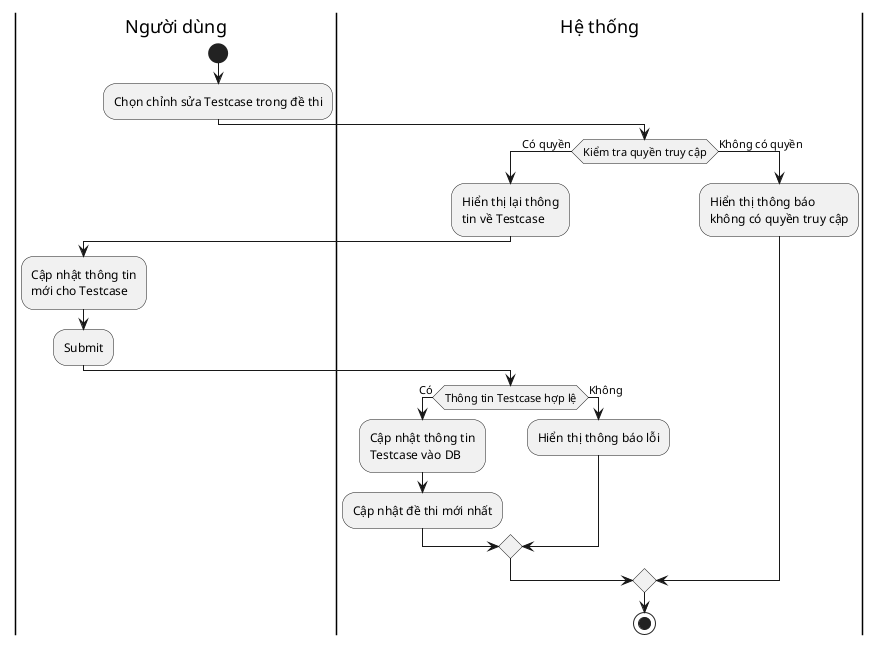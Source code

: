 @startuml
|Người dùng|
start
:Chọn chỉnh sửa Testcase trong đề thi;
|Hệ thống|
if (Kiểm tra quyền truy cập) then (Có quyền)
  :Hiển thị lại thông\ntin về Testcase;
  |Người dùng|
  :Cập nhật thông tin\nmới cho Testcase;
  :Submit;
  |Hệ thống|
  if (Thông tin Testcase hợp lệ) then (Có)
    :Cập nhật thông tin\nTestcase vào DB;
    :Cập nhật đề thi mới nhất;
  else (Không)
    :Hiển thị thông báo lỗi;
  endif
else (Không có quyền)
  :Hiển thị thông báo\nkhông có quyền truy cập;
endif
stop
@enduml
